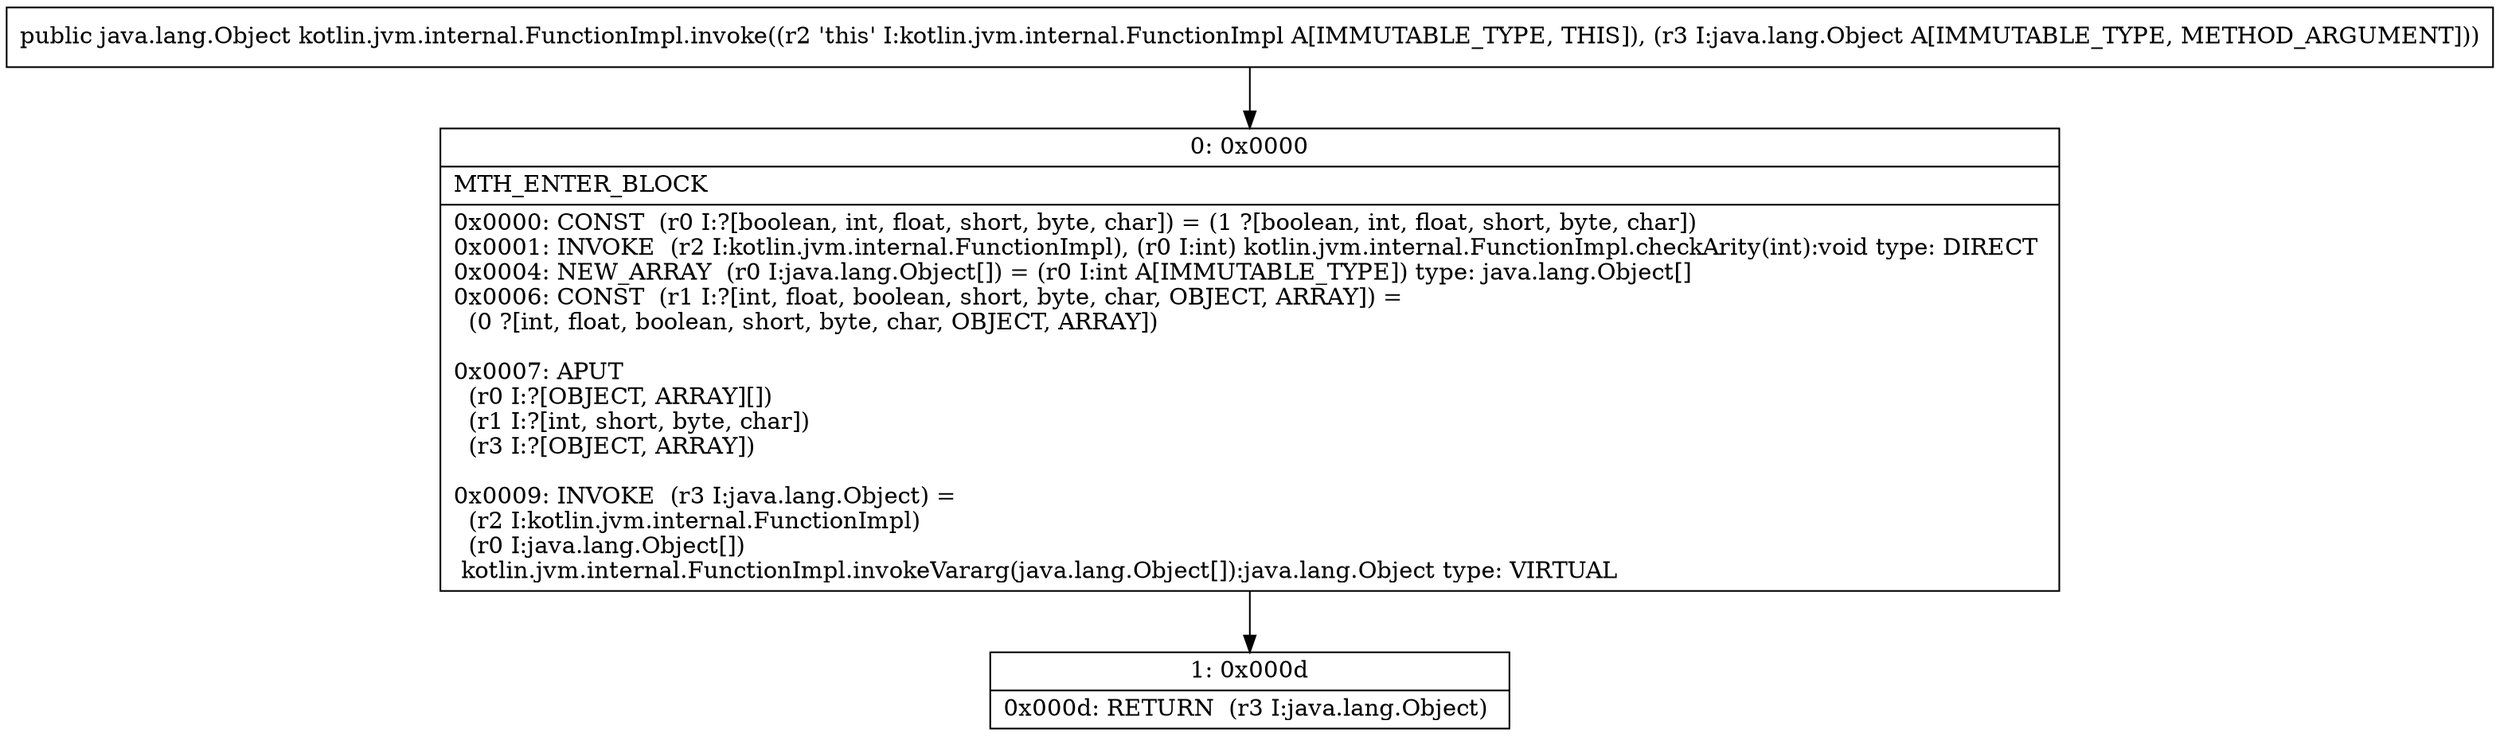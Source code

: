 digraph "CFG forkotlin.jvm.internal.FunctionImpl.invoke(Ljava\/lang\/Object;)Ljava\/lang\/Object;" {
Node_0 [shape=record,label="{0\:\ 0x0000|MTH_ENTER_BLOCK\l|0x0000: CONST  (r0 I:?[boolean, int, float, short, byte, char]) = (1 ?[boolean, int, float, short, byte, char]) \l0x0001: INVOKE  (r2 I:kotlin.jvm.internal.FunctionImpl), (r0 I:int) kotlin.jvm.internal.FunctionImpl.checkArity(int):void type: DIRECT \l0x0004: NEW_ARRAY  (r0 I:java.lang.Object[]) = (r0 I:int A[IMMUTABLE_TYPE]) type: java.lang.Object[] \l0x0006: CONST  (r1 I:?[int, float, boolean, short, byte, char, OBJECT, ARRAY]) = \l  (0 ?[int, float, boolean, short, byte, char, OBJECT, ARRAY])\l \l0x0007: APUT  \l  (r0 I:?[OBJECT, ARRAY][])\l  (r1 I:?[int, short, byte, char])\l  (r3 I:?[OBJECT, ARRAY])\l \l0x0009: INVOKE  (r3 I:java.lang.Object) = \l  (r2 I:kotlin.jvm.internal.FunctionImpl)\l  (r0 I:java.lang.Object[])\l kotlin.jvm.internal.FunctionImpl.invokeVararg(java.lang.Object[]):java.lang.Object type: VIRTUAL \l}"];
Node_1 [shape=record,label="{1\:\ 0x000d|0x000d: RETURN  (r3 I:java.lang.Object) \l}"];
MethodNode[shape=record,label="{public java.lang.Object kotlin.jvm.internal.FunctionImpl.invoke((r2 'this' I:kotlin.jvm.internal.FunctionImpl A[IMMUTABLE_TYPE, THIS]), (r3 I:java.lang.Object A[IMMUTABLE_TYPE, METHOD_ARGUMENT])) }"];
MethodNode -> Node_0;
Node_0 -> Node_1;
}

